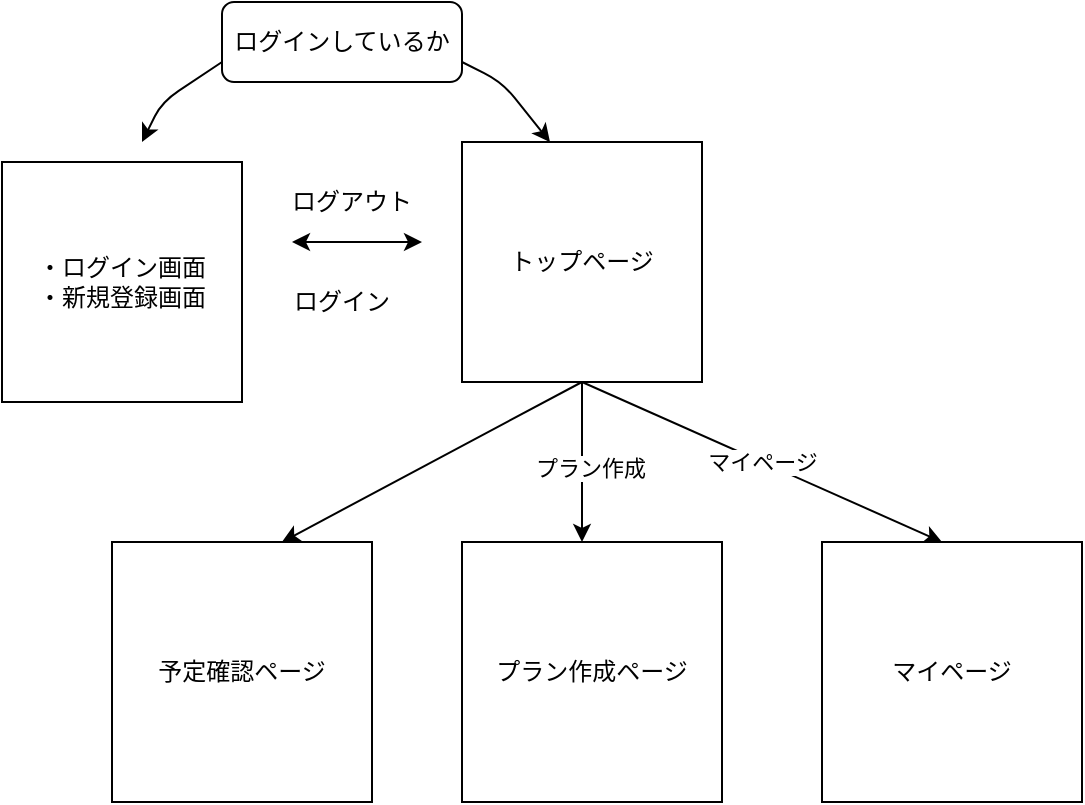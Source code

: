 <mxfile version="13.1.3">
    <diagram id="6hGFLwfOUW9BJ-s0fimq" name="Page-1">
        <mxGraphModel dx="642" dy="425" grid="1" gridSize="10" guides="1" tooltips="1" connect="1" arrows="1" fold="1" page="1" pageScale="1" pageWidth="827" pageHeight="1169" math="0" shadow="0">
            <root>
                <mxCell id="0"/>
                <mxCell id="1" parent="0"/>
                <mxCell id="2" value="・ログイン画面&lt;br&gt;・新規登録画面" style="whiteSpace=wrap;html=1;aspect=fixed;" parent="1" vertex="1">
                    <mxGeometry x="140" y="90" width="120" height="120" as="geometry"/>
                </mxCell>
                <mxCell id="3" value="トップページ" style="whiteSpace=wrap;html=1;aspect=fixed;" parent="1" vertex="1">
                    <mxGeometry x="370" y="80" width="120" height="120" as="geometry"/>
                </mxCell>
                <mxCell id="4" value="ログインしているか" style="rounded=1;whiteSpace=wrap;html=1;" parent="1" vertex="1">
                    <mxGeometry x="250" y="10" width="120" height="40" as="geometry"/>
                </mxCell>
                <mxCell id="8" value="" style="endArrow=classic;html=1;exitX=1;exitY=0.75;exitDx=0;exitDy=0;" parent="1" source="4" edge="1">
                    <mxGeometry width="50" height="50" relative="1" as="geometry">
                        <mxPoint x="364" y="70" as="sourcePoint"/>
                        <mxPoint x="414" y="80" as="targetPoint"/>
                        <Array as="points">
                            <mxPoint x="390" y="50"/>
                        </Array>
                    </mxGeometry>
                </mxCell>
                <mxCell id="10" value="" style="endArrow=classic;html=1;exitX=0;exitY=0.75;exitDx=0;exitDy=0;" parent="1" source="4" edge="1">
                    <mxGeometry width="50" height="50" relative="1" as="geometry">
                        <mxPoint x="310" y="80" as="sourcePoint"/>
                        <mxPoint x="210" y="80" as="targetPoint"/>
                        <Array as="points">
                            <mxPoint x="220" y="60"/>
                        </Array>
                    </mxGeometry>
                </mxCell>
                <mxCell id="12" value="" style="endArrow=classic;startArrow=classic;html=1;" edge="1" parent="1">
                    <mxGeometry width="50" height="50" relative="1" as="geometry">
                        <mxPoint x="285" y="130" as="sourcePoint"/>
                        <mxPoint x="350" y="130" as="targetPoint"/>
                    </mxGeometry>
                </mxCell>
                <mxCell id="14" value="ログイン" style="text;html=1;strokeColor=none;fillColor=none;align=center;verticalAlign=middle;whiteSpace=wrap;rounded=0;" vertex="1" parent="1">
                    <mxGeometry x="280" y="150" width="60" height="20" as="geometry"/>
                </mxCell>
                <mxCell id="15" value="ログアウト" style="text;html=1;strokeColor=none;fillColor=none;align=center;verticalAlign=middle;whiteSpace=wrap;rounded=0;" vertex="1" parent="1">
                    <mxGeometry x="280" y="100" width="70" height="20" as="geometry"/>
                </mxCell>
                <mxCell id="16" value="マイページ" style="endArrow=classic;html=1;" edge="1" parent="1">
                    <mxGeometry width="50" height="50" relative="1" as="geometry">
                        <mxPoint x="430" y="200" as="sourcePoint"/>
                        <mxPoint x="610" y="280" as="targetPoint"/>
                    </mxGeometry>
                </mxCell>
                <mxCell id="17" value="" style="endArrow=classic;html=1;exitX=0.5;exitY=1;exitDx=0;exitDy=0;" edge="1" parent="1" source="3">
                    <mxGeometry width="50" height="50" relative="1" as="geometry">
                        <mxPoint x="389" y="270" as="sourcePoint"/>
                        <mxPoint x="430" y="280" as="targetPoint"/>
                    </mxGeometry>
                </mxCell>
                <mxCell id="27" value="プラン作成" style="edgeLabel;html=1;align=center;verticalAlign=middle;resizable=0;points=[];" vertex="1" connectable="0" parent="17">
                    <mxGeometry x="0.075" y="4" relative="1" as="geometry">
                        <mxPoint as="offset"/>
                    </mxGeometry>
                </mxCell>
                <mxCell id="18" value="" style="endArrow=classic;html=1;exitX=0.5;exitY=1;exitDx=0;exitDy=0;" edge="1" parent="1" source="3">
                    <mxGeometry width="50" height="50" relative="1" as="geometry">
                        <mxPoint x="310" y="250" as="sourcePoint"/>
                        <mxPoint x="280" y="280" as="targetPoint"/>
                    </mxGeometry>
                </mxCell>
                <mxCell id="19" value="予定確認ページ" style="whiteSpace=wrap;html=1;aspect=fixed;" vertex="1" parent="1">
                    <mxGeometry x="195" y="280" width="130" height="130" as="geometry"/>
                </mxCell>
                <mxCell id="31" value="プラン作成ページ" style="whiteSpace=wrap;html=1;aspect=fixed;" vertex="1" parent="1">
                    <mxGeometry x="370" y="280" width="130" height="130" as="geometry"/>
                </mxCell>
                <mxCell id="32" value="マイページ" style="whiteSpace=wrap;html=1;aspect=fixed;" vertex="1" parent="1">
                    <mxGeometry x="550" y="280" width="130" height="130" as="geometry"/>
                </mxCell>
            </root>
        </mxGraphModel>
    </diagram>
</mxfile>